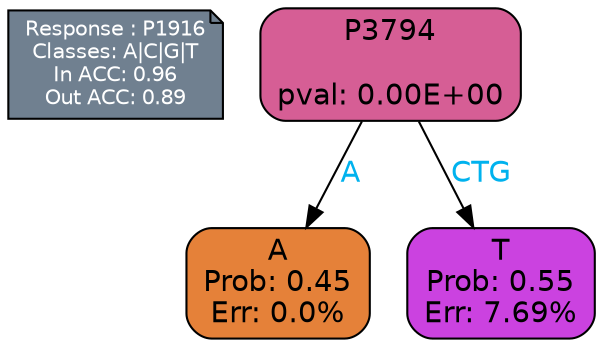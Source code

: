 digraph Tree {
node [shape=box, style="filled, rounded", color="black", fontname=helvetica] ;
graph [ranksep=equally, splines=polylines, bgcolor=transparent, dpi=600] ;
edge [fontname=helvetica] ;
LEGEND [label="Response : P1916
Classes: A|C|G|T
In ACC: 0.96
Out ACC: 0.89
",shape=note,align=left,style=filled,fillcolor="slategray",fontcolor="white",fontsize=10];1 [label="P3794

pval: 0.00E+00", fillcolor="#d65e95"] ;
2 [label="A
Prob: 0.45
Err: 0.0%", fillcolor="#e58139"] ;
3 [label="T
Prob: 0.55
Err: 7.69%", fillcolor="#cb42e0"] ;
1 -> 2 [label="A",fontcolor=deepskyblue2] ;
1 -> 3 [label="CTG",fontcolor=deepskyblue2] ;
{rank = same; 2;3;}{rank = same; LEGEND;1;}}